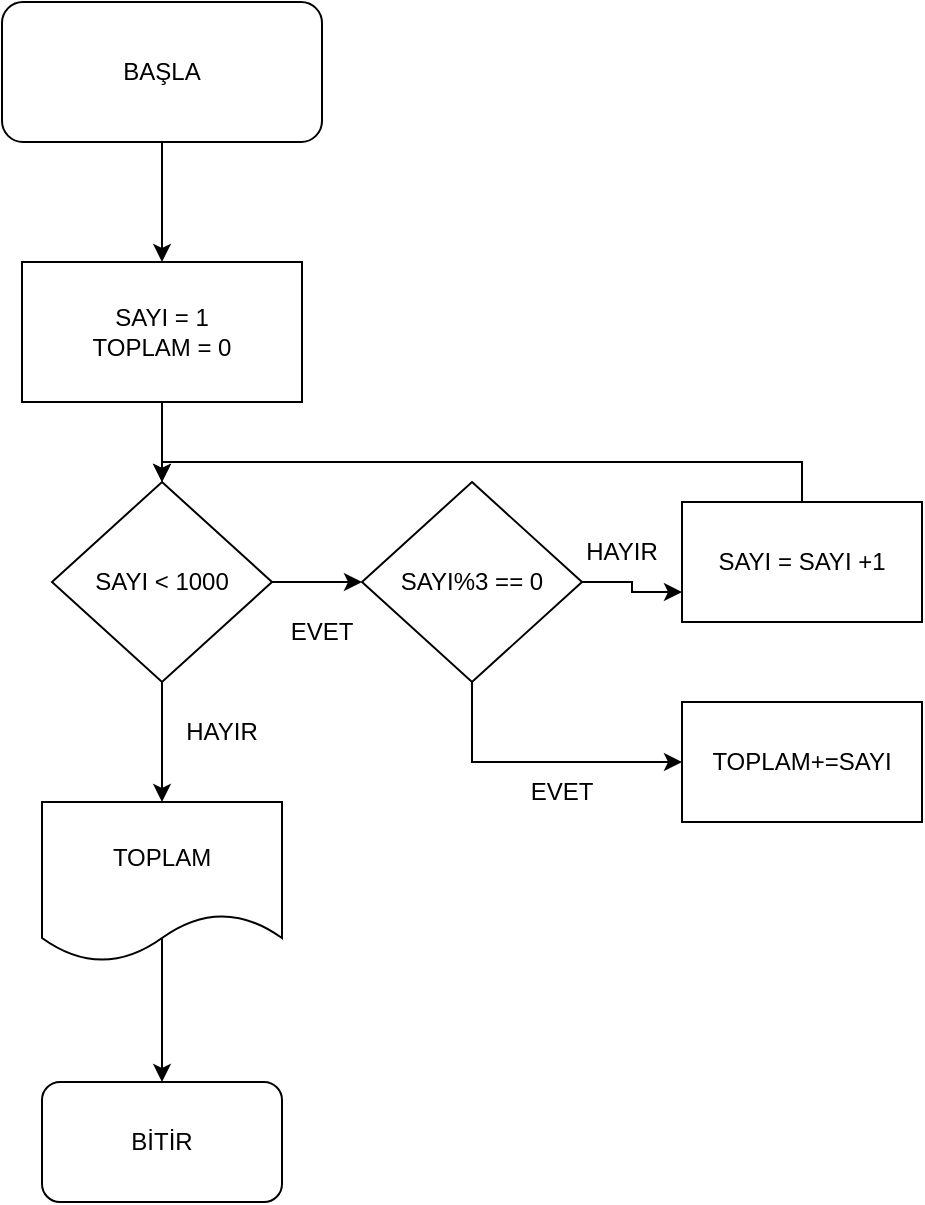 <mxfile version="21.0.6" type="github">
  <diagram name="Sayfa -1" id="dFD1YRZlwAUyUcAjZm8z">
    <mxGraphModel dx="1313" dy="676" grid="1" gridSize="10" guides="1" tooltips="1" connect="1" arrows="1" fold="1" page="1" pageScale="1" pageWidth="827" pageHeight="1169" math="0" shadow="0">
      <root>
        <mxCell id="0" />
        <mxCell id="1" parent="0" />
        <mxCell id="gfVUpPzcq7ltvzQVfOQL-5" style="rounded=0;orthogonalLoop=1;jettySize=auto;html=1;entryX=0.5;entryY=0;entryDx=0;entryDy=0;" edge="1" parent="1" source="gfVUpPzcq7ltvzQVfOQL-1" target="gfVUpPzcq7ltvzQVfOQL-2">
          <mxGeometry relative="1" as="geometry" />
        </mxCell>
        <mxCell id="gfVUpPzcq7ltvzQVfOQL-1" value="BAŞLA" style="rounded=1;whiteSpace=wrap;html=1;" vertex="1" parent="1">
          <mxGeometry x="160" y="60" width="160" height="70" as="geometry" />
        </mxCell>
        <mxCell id="gfVUpPzcq7ltvzQVfOQL-6" style="edgeStyle=orthogonalEdgeStyle;rounded=0;orthogonalLoop=1;jettySize=auto;html=1;exitX=0.5;exitY=1;exitDx=0;exitDy=0;entryX=0.5;entryY=0;entryDx=0;entryDy=0;" edge="1" parent="1" source="gfVUpPzcq7ltvzQVfOQL-2" target="gfVUpPzcq7ltvzQVfOQL-3">
          <mxGeometry relative="1" as="geometry" />
        </mxCell>
        <mxCell id="gfVUpPzcq7ltvzQVfOQL-2" value="SAYI = 1&lt;br&gt;TOPLAM = 0" style="rounded=0;whiteSpace=wrap;html=1;" vertex="1" parent="1">
          <mxGeometry x="170" y="190" width="140" height="70" as="geometry" />
        </mxCell>
        <mxCell id="gfVUpPzcq7ltvzQVfOQL-9" style="edgeStyle=orthogonalEdgeStyle;rounded=0;orthogonalLoop=1;jettySize=auto;html=1;exitX=1;exitY=0.5;exitDx=0;exitDy=0;entryX=0;entryY=0.5;entryDx=0;entryDy=0;" edge="1" parent="1" source="gfVUpPzcq7ltvzQVfOQL-3" target="gfVUpPzcq7ltvzQVfOQL-8">
          <mxGeometry relative="1" as="geometry" />
        </mxCell>
        <mxCell id="gfVUpPzcq7ltvzQVfOQL-22" style="edgeStyle=orthogonalEdgeStyle;rounded=0;orthogonalLoop=1;jettySize=auto;html=1;exitX=0.5;exitY=1;exitDx=0;exitDy=0;entryX=0.5;entryY=0;entryDx=0;entryDy=0;" edge="1" parent="1" source="gfVUpPzcq7ltvzQVfOQL-3" target="gfVUpPzcq7ltvzQVfOQL-21">
          <mxGeometry relative="1" as="geometry" />
        </mxCell>
        <mxCell id="gfVUpPzcq7ltvzQVfOQL-3" value="SAYI &amp;lt; 1000" style="rhombus;whiteSpace=wrap;html=1;" vertex="1" parent="1">
          <mxGeometry x="185" y="300" width="110" height="100" as="geometry" />
        </mxCell>
        <mxCell id="gfVUpPzcq7ltvzQVfOQL-11" style="edgeStyle=orthogonalEdgeStyle;rounded=0;orthogonalLoop=1;jettySize=auto;html=1;exitX=0.5;exitY=1;exitDx=0;exitDy=0;entryX=0;entryY=0.5;entryDx=0;entryDy=0;" edge="1" parent="1" source="gfVUpPzcq7ltvzQVfOQL-8" target="gfVUpPzcq7ltvzQVfOQL-10">
          <mxGeometry relative="1" as="geometry" />
        </mxCell>
        <mxCell id="gfVUpPzcq7ltvzQVfOQL-16" style="edgeStyle=orthogonalEdgeStyle;rounded=0;orthogonalLoop=1;jettySize=auto;html=1;exitX=1;exitY=0.5;exitDx=0;exitDy=0;entryX=0;entryY=0.75;entryDx=0;entryDy=0;" edge="1" parent="1" source="gfVUpPzcq7ltvzQVfOQL-8" target="gfVUpPzcq7ltvzQVfOQL-14">
          <mxGeometry relative="1" as="geometry" />
        </mxCell>
        <mxCell id="gfVUpPzcq7ltvzQVfOQL-8" value="SAYI%3 == 0" style="rhombus;whiteSpace=wrap;html=1;" vertex="1" parent="1">
          <mxGeometry x="340" y="300" width="110" height="100" as="geometry" />
        </mxCell>
        <mxCell id="gfVUpPzcq7ltvzQVfOQL-10" value="TOPLAM+=SAYI" style="rounded=0;whiteSpace=wrap;html=1;" vertex="1" parent="1">
          <mxGeometry x="500" y="410" width="120" height="60" as="geometry" />
        </mxCell>
        <mxCell id="gfVUpPzcq7ltvzQVfOQL-13" value="EVET" style="text;html=1;strokeColor=none;fillColor=none;align=center;verticalAlign=middle;whiteSpace=wrap;rounded=0;" vertex="1" parent="1">
          <mxGeometry x="410" y="440" width="60" height="30" as="geometry" />
        </mxCell>
        <mxCell id="gfVUpPzcq7ltvzQVfOQL-20" style="edgeStyle=orthogonalEdgeStyle;rounded=0;orthogonalLoop=1;jettySize=auto;html=1;exitX=0.5;exitY=0;exitDx=0;exitDy=0;entryX=0.5;entryY=0;entryDx=0;entryDy=0;" edge="1" parent="1" source="gfVUpPzcq7ltvzQVfOQL-14" target="gfVUpPzcq7ltvzQVfOQL-3">
          <mxGeometry relative="1" as="geometry" />
        </mxCell>
        <mxCell id="gfVUpPzcq7ltvzQVfOQL-14" value="SAYI = SAYI +1" style="rounded=0;whiteSpace=wrap;html=1;" vertex="1" parent="1">
          <mxGeometry x="500" y="310" width="120" height="60" as="geometry" />
        </mxCell>
        <mxCell id="gfVUpPzcq7ltvzQVfOQL-15" value="EVET" style="text;html=1;strokeColor=none;fillColor=none;align=center;verticalAlign=middle;whiteSpace=wrap;rounded=0;" vertex="1" parent="1">
          <mxGeometry x="290" y="360" width="60" height="30" as="geometry" />
        </mxCell>
        <mxCell id="gfVUpPzcq7ltvzQVfOQL-17" value="HAYIR" style="text;html=1;strokeColor=none;fillColor=none;align=center;verticalAlign=middle;whiteSpace=wrap;rounded=0;" vertex="1" parent="1">
          <mxGeometry x="440" y="320" width="60" height="30" as="geometry" />
        </mxCell>
        <mxCell id="gfVUpPzcq7ltvzQVfOQL-25" style="edgeStyle=orthogonalEdgeStyle;rounded=0;orthogonalLoop=1;jettySize=auto;html=1;exitX=0;exitY=0.75;exitDx=0;exitDy=0;entryX=0.5;entryY=0;entryDx=0;entryDy=0;" edge="1" parent="1" source="gfVUpPzcq7ltvzQVfOQL-21" target="gfVUpPzcq7ltvzQVfOQL-24">
          <mxGeometry relative="1" as="geometry">
            <Array as="points">
              <mxPoint x="240" y="520" />
            </Array>
          </mxGeometry>
        </mxCell>
        <mxCell id="gfVUpPzcq7ltvzQVfOQL-21" value="TOPLAM" style="shape=document;whiteSpace=wrap;html=1;boundedLbl=1;" vertex="1" parent="1">
          <mxGeometry x="180" y="460" width="120" height="80" as="geometry" />
        </mxCell>
        <mxCell id="gfVUpPzcq7ltvzQVfOQL-23" value="HAYIR" style="text;html=1;strokeColor=none;fillColor=none;align=center;verticalAlign=middle;whiteSpace=wrap;rounded=0;" vertex="1" parent="1">
          <mxGeometry x="240" y="410" width="60" height="30" as="geometry" />
        </mxCell>
        <mxCell id="gfVUpPzcq7ltvzQVfOQL-24" value="BİTİR" style="rounded=1;whiteSpace=wrap;html=1;" vertex="1" parent="1">
          <mxGeometry x="180" y="600" width="120" height="60" as="geometry" />
        </mxCell>
      </root>
    </mxGraphModel>
  </diagram>
</mxfile>
